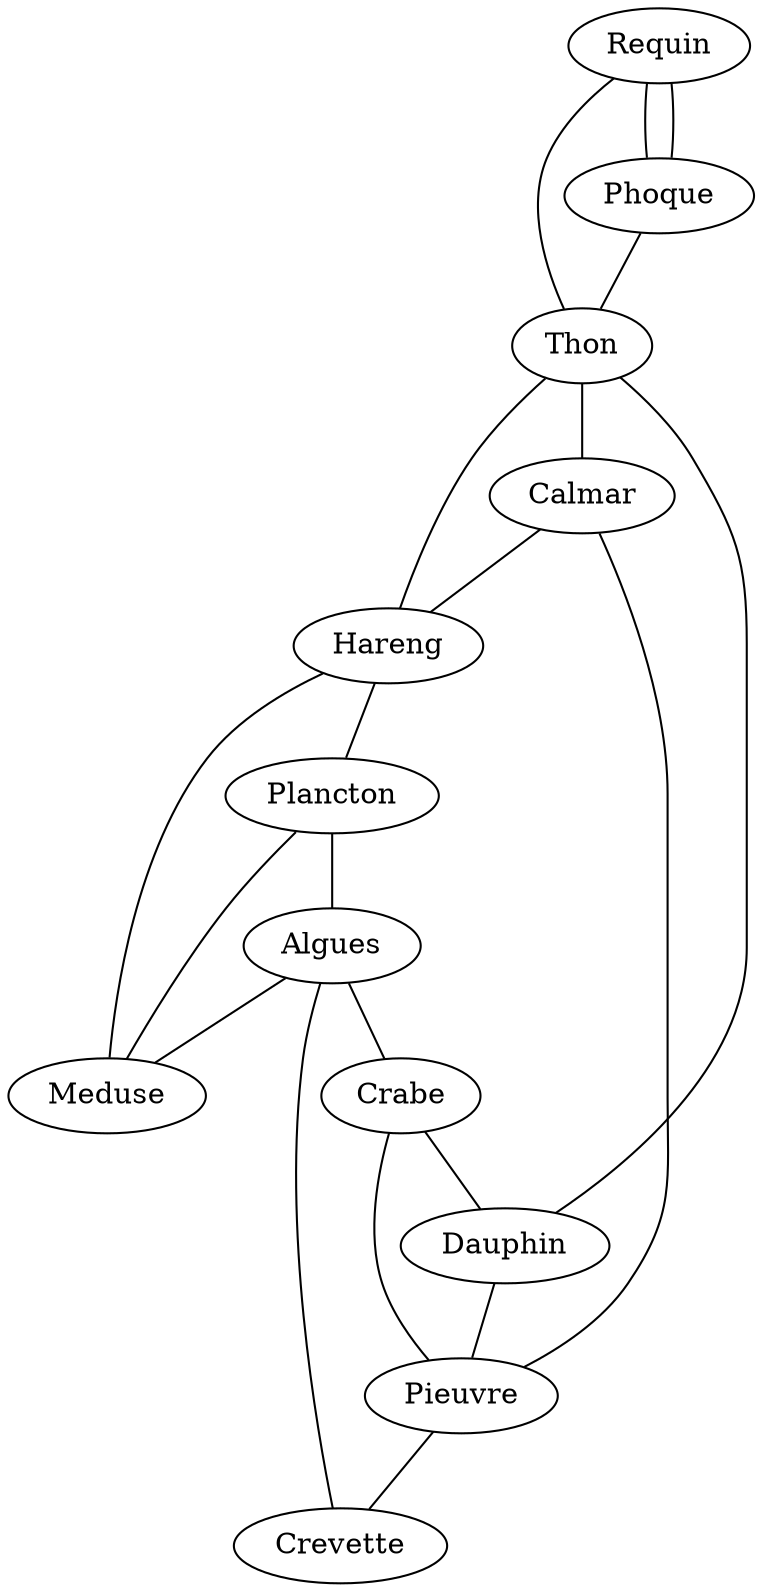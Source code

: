 graph trophic_network {
    "Requin" -- "Thon";
    "Requin" -- "Phoque";
    "Thon" -- "Calmar";
    "Thon" -- "Hareng";
    "Calmar" -- "Hareng";
    "Calmar" -- "Pieuvre";
    "Hareng" -- "Plancton";
    "Plancton" -- "Algues";
    "Phoque" -- "Requin";
    "Phoque" -- "Thon";
    "Meduse" -- "Hareng";
    "Meduse" -- "Plancton";
    "Algues" -- "Meduse";
    "Algues" -- "Crabe";
    "Algues" -- "Crevette";
    "Crabe" -- "Dauphin";
    "Dauphin" -- "Thon";
    "Dauphin" -- "Pieuvre";
    "Pieuvre" -- "Crabe";
    "Pieuvre" -- "Crevette";
}
